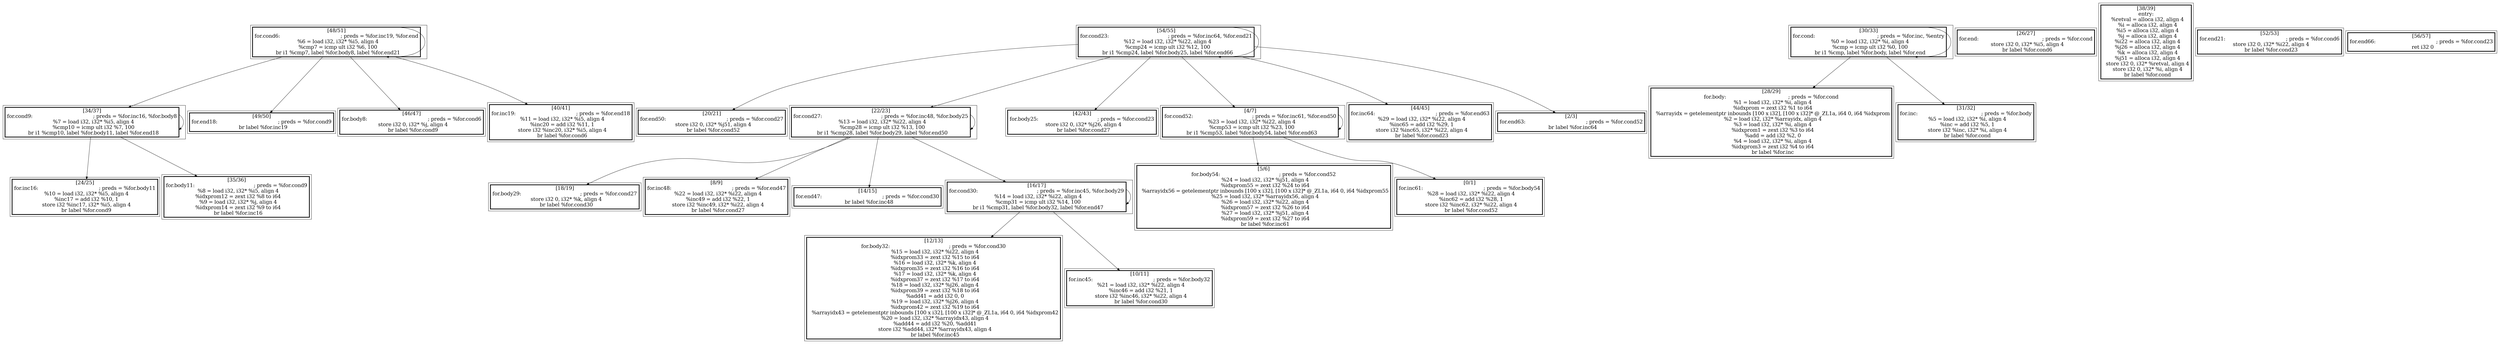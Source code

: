 
digraph G {



node137->node130 [ ]
node133->node126 [ ]
node131->node132 [ ]
node127->node125 [ ]
node130->node128 [ ]
node127->node127 [ ]
node133->node127 [ ]
node133->node133 [ ]
node133->node139 [ ]
node130->node130 [ ]
node131->node131 [ ]
node137->node129 [ ]
node127->node119 [ ]
node118->node120 [ ]
node137->node136 [ ]
node133->node135 [ ]
node133->node118 [ ]
node130->node142 [ ]
node118->node116 [ ]
node118->node118 [ ]
node127->node123 [ ]
node124->node122 [ ]
node127->node124 [ ]
node124->node121 [ ]
node131->node143 [ ]
node133->node117 [ ]
node124->node124 [ ]
node137->node137 [ ]
node137->node140 [ ]


subgraph cluster27 {


node143 [penwidth=3.0,fontsize=20,shape=rectangle,label="[31/32]
for.inc:                                          ; preds = %for.body
  %5 = load i32, i32* %i, align 4
  %inc = add i32 %5, 1
  store i32 %inc, i32* %i, align 4
  br label %for.cond
" ]



}

subgraph cluster28 {


node144 [penwidth=3.0,fontsize=20,shape=rectangle,label="[26/27]
for.end:                                          ; preds = %for.cond
  store i32 0, i32* %i5, align 4
  br label %for.cond6
" ]



}

subgraph cluster26 {


node142 [penwidth=3.0,fontsize=20,shape=rectangle,label="[35/36]
for.body11:                                       ; preds = %for.cond9
  %8 = load i32, i32* %i5, align 4
  %idxprom12 = zext i32 %8 to i64
  %9 = load i32, i32* %j, align 4
  %idxprom14 = zext i32 %9 to i64
  br label %for.inc16
" ]



}

subgraph cluster25 {


node141 [penwidth=3.0,fontsize=20,shape=rectangle,label="[38/39]
entry:
  %retval = alloca i32, align 4
  %i = alloca i32, align 4
  %i5 = alloca i32, align 4
  %j = alloca i32, align 4
  %i22 = alloca i32, align 4
  %j26 = alloca i32, align 4
  %k = alloca i32, align 4
  %j51 = alloca i32, align 4
  store i32 0, i32* %retval, align 4
  store i32 0, i32* %i, align 4
  br label %for.cond
" ]



}

subgraph cluster24 {


node140 [penwidth=3.0,fontsize=20,shape=rectangle,label="[40/41]
for.inc19:                                        ; preds = %for.end18
  %11 = load i32, i32* %i5, align 4
  %inc20 = add i32 %11, 1
  store i32 %inc20, i32* %i5, align 4
  br label %for.cond6
" ]



}

subgraph cluster22 {


node138 [penwidth=3.0,fontsize=20,shape=rectangle,label="[52/53]
for.end21:                                        ; preds = %for.cond6
  store i32 0, i32* %i22, align 4
  br label %for.cond23
" ]



}

subgraph cluster20 {


node136 [penwidth=3.0,fontsize=20,shape=rectangle,label="[46/47]
for.body8:                                        ; preds = %for.cond6
  store i32 0, i32* %j, align 4
  br label %for.cond9
" ]



}

subgraph cluster18 {


node134 [penwidth=3.0,fontsize=20,shape=rectangle,label="[56/57]
for.end66:                                        ; preds = %for.cond23
  ret i32 0
" ]



}

subgraph cluster16 {


node132 [penwidth=3.0,fontsize=20,shape=rectangle,label="[28/29]
for.body:                                         ; preds = %for.cond
  %1 = load i32, i32* %i, align 4
  %idxprom = zext i32 %1 to i64
  %arrayidx = getelementptr inbounds [100 x i32], [100 x i32]* @_ZL1a, i64 0, i64 %idxprom
  %2 = load i32, i32* %arrayidx, align 4
  %3 = load i32, i32* %i, align 4
  %idxprom1 = zext i32 %3 to i64
  %add = add i32 %2, 0
  %4 = load i32, i32* %i, align 4
  %idxprom3 = zext i32 %4 to i64
  br label %for.inc
" ]



}

subgraph cluster17 {


node133 [penwidth=3.0,fontsize=20,shape=rectangle,label="[54/55]
for.cond23:                                       ; preds = %for.inc64, %for.end21
  %12 = load i32, i32* %i22, align 4
  %cmp24 = icmp ult i32 %12, 100
  br i1 %cmp24, label %for.body25, label %for.end66
" ]



}

subgraph cluster4 {


node120 [penwidth=3.0,fontsize=20,shape=rectangle,label="[5/6]
for.body54:                                       ; preds = %for.cond52
  %24 = load i32, i32* %j51, align 4
  %idxprom55 = zext i32 %24 to i64
  %arrayidx56 = getelementptr inbounds [100 x i32], [100 x i32]* @_ZL1a, i64 0, i64 %idxprom55
  %25 = load i32, i32* %arrayidx56, align 4
  %26 = load i32, i32* %i22, align 4
  %idxprom57 = zext i32 %26 to i64
  %27 = load i32, i32* %j51, align 4
  %idxprom59 = zext i32 %27 to i64
  br label %for.inc61
" ]



}

subgraph cluster3 {


node119 [penwidth=3.0,fontsize=20,shape=rectangle,label="[8/9]
for.inc48:                                        ; preds = %for.end47
  %22 = load i32, i32* %i22, align 4
  %inc49 = add i32 %22, 1
  store i32 %inc49, i32* %i22, align 4
  br label %for.cond27
" ]



}

subgraph cluster2 {


node118 [penwidth=3.0,fontsize=20,shape=rectangle,label="[4/7]
for.cond52:                                       ; preds = %for.inc61, %for.end50
  %23 = load i32, i32* %i22, align 4
  %cmp53 = icmp ult i32 %23, 100
  br i1 %cmp53, label %for.body54, label %for.end63
" ]



}

subgraph cluster1 {


node117 [penwidth=3.0,fontsize=20,shape=rectangle,label="[2/3]
for.end63:                                        ; preds = %for.cond52
  br label %for.inc64
" ]



}

subgraph cluster12 {


node128 [penwidth=3.0,fontsize=20,shape=rectangle,label="[24/25]
for.inc16:                                        ; preds = %for.body11
  %10 = load i32, i32* %i5, align 4
  %inc17 = add i32 %10, 1
  store i32 %inc17, i32* %i5, align 4
  br label %for.cond9
" ]



}

subgraph cluster5 {


node121 [penwidth=3.0,fontsize=20,shape=rectangle,label="[10/11]
for.inc45:                                        ; preds = %for.body32
  %21 = load i32, i32* %i22, align 4
  %inc46 = add i32 %21, 1
  store i32 %inc46, i32* %i22, align 4
  br label %for.cond30
" ]



}

subgraph cluster0 {


node116 [penwidth=3.0,fontsize=20,shape=rectangle,label="[0/1]
for.inc61:                                        ; preds = %for.body54
  %28 = load i32, i32* %i22, align 4
  %inc62 = add i32 %28, 1
  store i32 %inc62, i32* %i22, align 4
  br label %for.cond52
" ]



}

subgraph cluster6 {


node122 [penwidth=3.0,fontsize=20,shape=rectangle,label="[12/13]
for.body32:                                       ; preds = %for.cond30
  %15 = load i32, i32* %i22, align 4
  %idxprom33 = zext i32 %15 to i64
  %16 = load i32, i32* %k, align 4
  %idxprom35 = zext i32 %16 to i64
  %17 = load i32, i32* %k, align 4
  %idxprom37 = zext i32 %17 to i64
  %18 = load i32, i32* %j26, align 4
  %idxprom39 = zext i32 %18 to i64
  %add41 = add i32 0, 0
  %19 = load i32, i32* %j26, align 4
  %idxprom42 = zext i32 %19 to i64
  %arrayidx43 = getelementptr inbounds [100 x i32], [100 x i32]* @_ZL1a, i64 0, i64 %idxprom42
  %20 = load i32, i32* %arrayidx43, align 4
  %add44 = add i32 %20, %add41
  store i32 %add44, i32* %arrayidx43, align 4
  br label %for.inc45
" ]



}

subgraph cluster14 {


node130 [penwidth=3.0,fontsize=20,shape=rectangle,label="[34/37]
for.cond9:                                        ; preds = %for.inc16, %for.body8
  %7 = load i32, i32* %i5, align 4
  %cmp10 = icmp ult i32 %7, 100
  br i1 %cmp10, label %for.body11, label %for.end18
" ]



}

subgraph cluster7 {


node123 [penwidth=3.0,fontsize=20,shape=rectangle,label="[14/15]
for.end47:                                        ; preds = %for.cond30
  br label %for.inc48
" ]



}

subgraph cluster23 {


node139 [penwidth=3.0,fontsize=20,shape=rectangle,label="[42/43]
for.body25:                                       ; preds = %for.cond23
  store i32 0, i32* %j26, align 4
  br label %for.cond27
" ]



}

subgraph cluster8 {


node124 [penwidth=3.0,fontsize=20,shape=rectangle,label="[16/17]
for.cond30:                                       ; preds = %for.inc45, %for.body29
  %14 = load i32, i32* %i22, align 4
  %cmp31 = icmp ult i32 %14, 100
  br i1 %cmp31, label %for.body32, label %for.end47
" ]



}

subgraph cluster21 {


node137 [penwidth=3.0,fontsize=20,shape=rectangle,label="[48/51]
for.cond6:                                        ; preds = %for.inc19, %for.end
  %6 = load i32, i32* %i5, align 4
  %cmp7 = icmp ult i32 %6, 100
  br i1 %cmp7, label %for.body8, label %for.end21
" ]



}

subgraph cluster9 {


node125 [penwidth=3.0,fontsize=20,shape=rectangle,label="[18/19]
for.body29:                                       ; preds = %for.cond27
  store i32 0, i32* %k, align 4
  br label %for.cond30
" ]



}

subgraph cluster19 {


node135 [penwidth=3.0,fontsize=20,shape=rectangle,label="[44/45]
for.inc64:                                        ; preds = %for.end63
  %29 = load i32, i32* %i22, align 4
  %inc65 = add i32 %29, 1
  store i32 %inc65, i32* %i22, align 4
  br label %for.cond23
" ]



}

subgraph cluster10 {


node126 [penwidth=3.0,fontsize=20,shape=rectangle,label="[20/21]
for.end50:                                        ; preds = %for.cond27
  store i32 0, i32* %j51, align 4
  br label %for.cond52
" ]



}

subgraph cluster11 {


node127 [penwidth=3.0,fontsize=20,shape=rectangle,label="[22/23]
for.cond27:                                       ; preds = %for.inc48, %for.body25
  %13 = load i32, i32* %i22, align 4
  %cmp28 = icmp ult i32 %13, 100
  br i1 %cmp28, label %for.body29, label %for.end50
" ]



}

subgraph cluster13 {


node129 [penwidth=3.0,fontsize=20,shape=rectangle,label="[49/50]
for.end18:                                        ; preds = %for.cond9
  br label %for.inc19
" ]



}

subgraph cluster15 {


node131 [penwidth=3.0,fontsize=20,shape=rectangle,label="[30/33]
for.cond:                                         ; preds = %for.inc, %entry
  %0 = load i32, i32* %i, align 4
  %cmp = icmp ult i32 %0, 100
  br i1 %cmp, label %for.body, label %for.end
" ]



}

}
